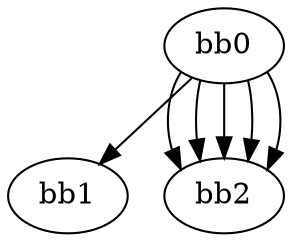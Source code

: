 digraph {
    0 [ label = "bb0\l" ]
    1 [ label = "bb1\l" ]
    2 [ label = "bb2\l" ]
    0 -> 1 [ ]
    0 -> 2 [ ]
    0 -> 2 [ ]
    0 -> 2 [ ]
    0 -> 2 [ ]
    0 -> 2 [ ]
}

